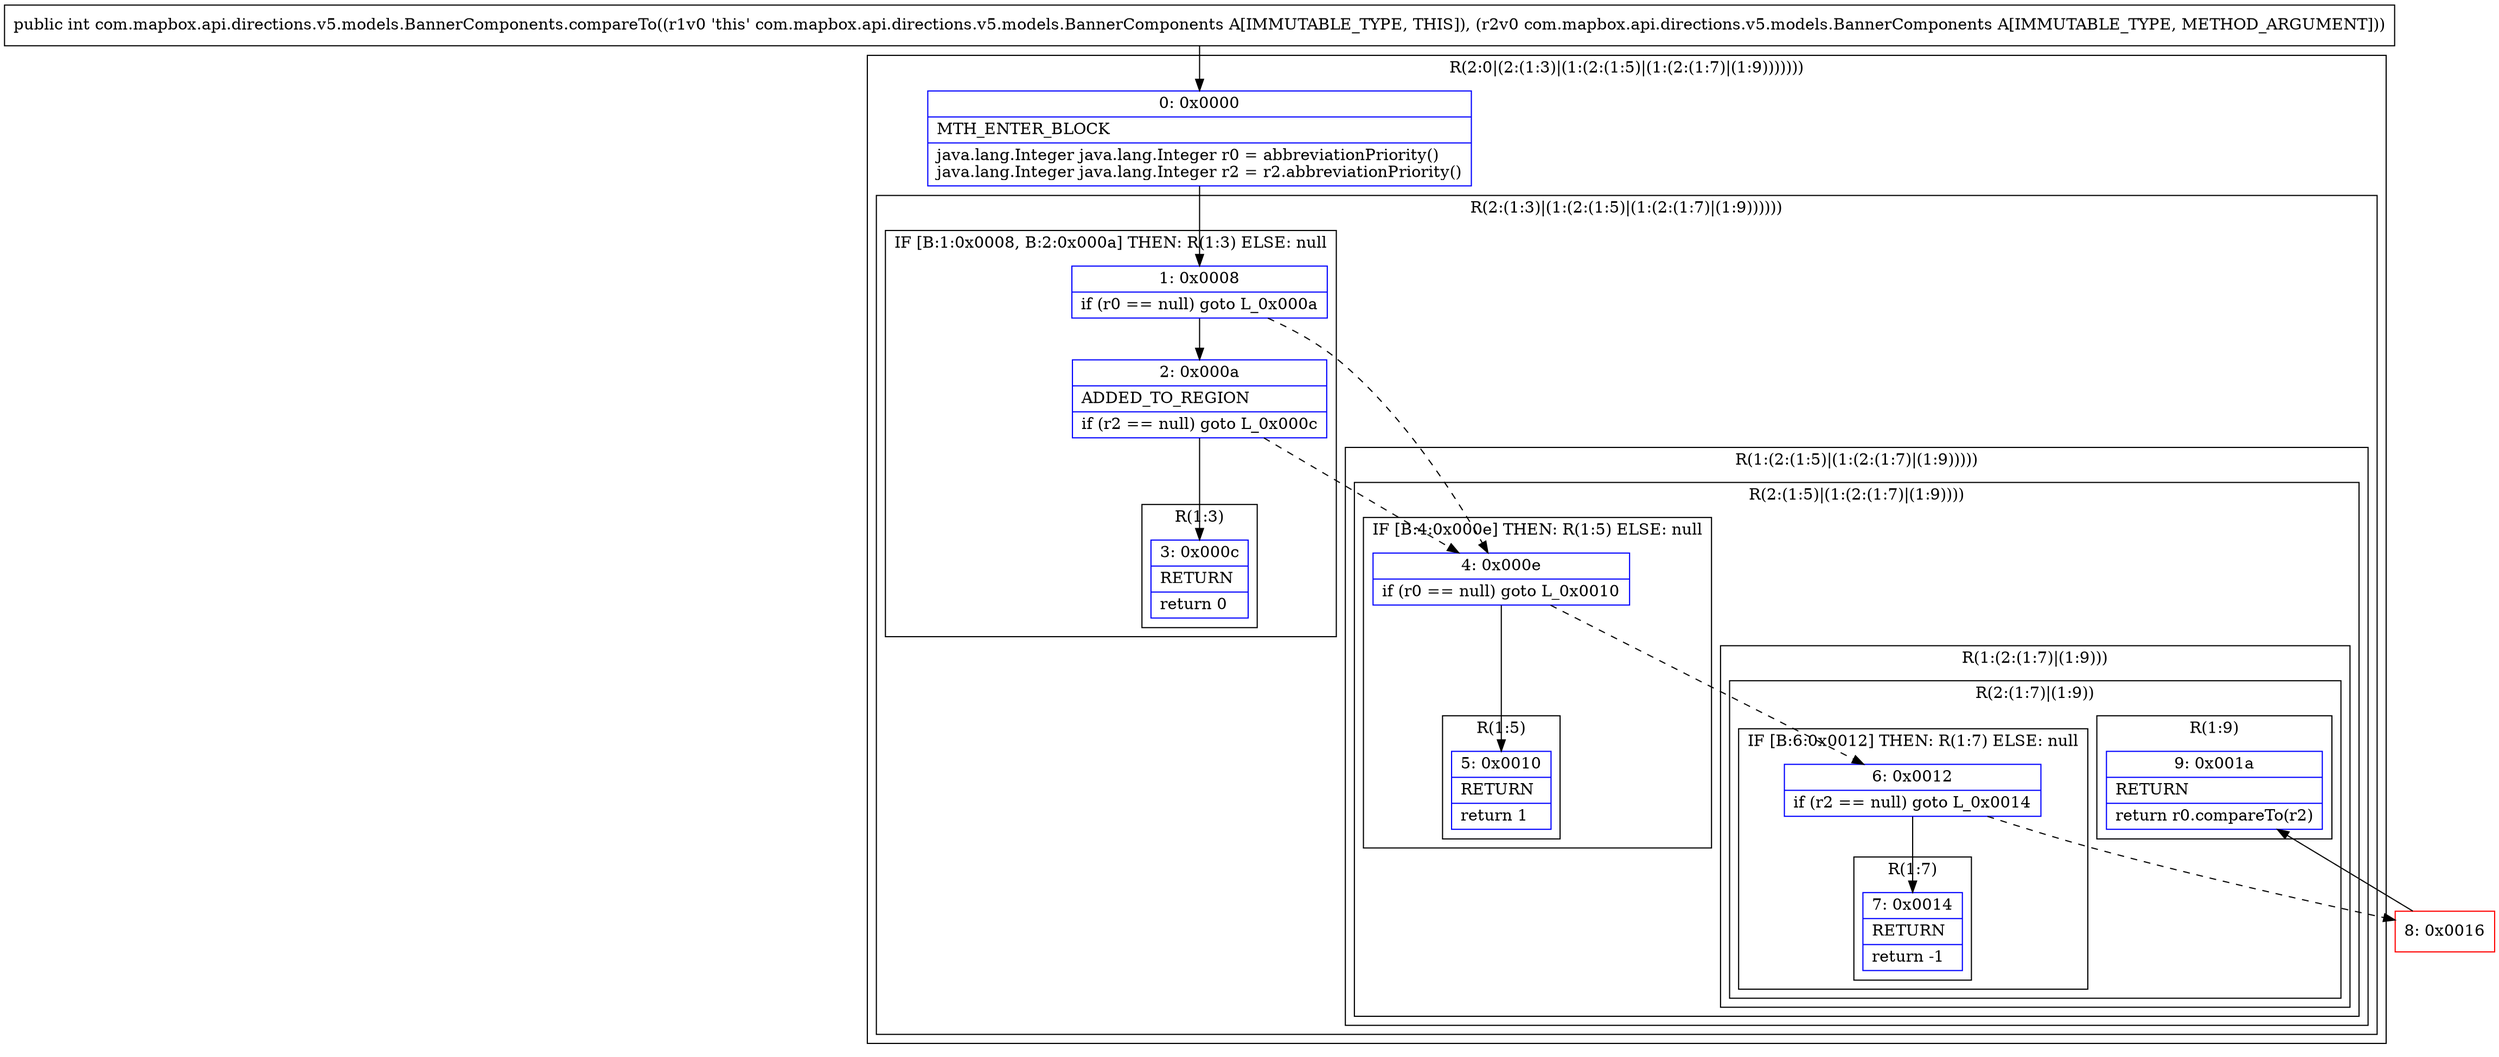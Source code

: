 digraph "CFG forcom.mapbox.api.directions.v5.models.BannerComponents.compareTo(Lcom\/mapbox\/api\/directions\/v5\/models\/BannerComponents;)I" {
subgraph cluster_Region_961805110 {
label = "R(2:0|(2:(1:3)|(1:(2:(1:5)|(1:(2:(1:7)|(1:9)))))))";
node [shape=record,color=blue];
Node_0 [shape=record,label="{0\:\ 0x0000|MTH_ENTER_BLOCK\l|java.lang.Integer java.lang.Integer r0 = abbreviationPriority()\ljava.lang.Integer java.lang.Integer r2 = r2.abbreviationPriority()\l}"];
subgraph cluster_Region_171860849 {
label = "R(2:(1:3)|(1:(2:(1:5)|(1:(2:(1:7)|(1:9))))))";
node [shape=record,color=blue];
subgraph cluster_IfRegion_486974522 {
label = "IF [B:1:0x0008, B:2:0x000a] THEN: R(1:3) ELSE: null";
node [shape=record,color=blue];
Node_1 [shape=record,label="{1\:\ 0x0008|if (r0 == null) goto L_0x000a\l}"];
Node_2 [shape=record,label="{2\:\ 0x000a|ADDED_TO_REGION\l|if (r2 == null) goto L_0x000c\l}"];
subgraph cluster_Region_1485724517 {
label = "R(1:3)";
node [shape=record,color=blue];
Node_3 [shape=record,label="{3\:\ 0x000c|RETURN\l|return 0\l}"];
}
}
subgraph cluster_Region_1144329105 {
label = "R(1:(2:(1:5)|(1:(2:(1:7)|(1:9)))))";
node [shape=record,color=blue];
subgraph cluster_Region_1394564317 {
label = "R(2:(1:5)|(1:(2:(1:7)|(1:9))))";
node [shape=record,color=blue];
subgraph cluster_IfRegion_2060720671 {
label = "IF [B:4:0x000e] THEN: R(1:5) ELSE: null";
node [shape=record,color=blue];
Node_4 [shape=record,label="{4\:\ 0x000e|if (r0 == null) goto L_0x0010\l}"];
subgraph cluster_Region_709072932 {
label = "R(1:5)";
node [shape=record,color=blue];
Node_5 [shape=record,label="{5\:\ 0x0010|RETURN\l|return 1\l}"];
}
}
subgraph cluster_Region_12368762 {
label = "R(1:(2:(1:7)|(1:9)))";
node [shape=record,color=blue];
subgraph cluster_Region_1819908455 {
label = "R(2:(1:7)|(1:9))";
node [shape=record,color=blue];
subgraph cluster_IfRegion_365041601 {
label = "IF [B:6:0x0012] THEN: R(1:7) ELSE: null";
node [shape=record,color=blue];
Node_6 [shape=record,label="{6\:\ 0x0012|if (r2 == null) goto L_0x0014\l}"];
subgraph cluster_Region_1160366465 {
label = "R(1:7)";
node [shape=record,color=blue];
Node_7 [shape=record,label="{7\:\ 0x0014|RETURN\l|return \-1\l}"];
}
}
subgraph cluster_Region_871289025 {
label = "R(1:9)";
node [shape=record,color=blue];
Node_9 [shape=record,label="{9\:\ 0x001a|RETURN\l|return r0.compareTo(r2)\l}"];
}
}
}
}
}
}
}
Node_8 [shape=record,color=red,label="{8\:\ 0x0016}"];
MethodNode[shape=record,label="{public int com.mapbox.api.directions.v5.models.BannerComponents.compareTo((r1v0 'this' com.mapbox.api.directions.v5.models.BannerComponents A[IMMUTABLE_TYPE, THIS]), (r2v0 com.mapbox.api.directions.v5.models.BannerComponents A[IMMUTABLE_TYPE, METHOD_ARGUMENT])) }"];
MethodNode -> Node_0;
Node_0 -> Node_1;
Node_1 -> Node_2;
Node_1 -> Node_4[style=dashed];
Node_2 -> Node_3;
Node_2 -> Node_4[style=dashed];
Node_4 -> Node_5;
Node_4 -> Node_6[style=dashed];
Node_6 -> Node_7;
Node_6 -> Node_8[style=dashed];
Node_8 -> Node_9;
}


